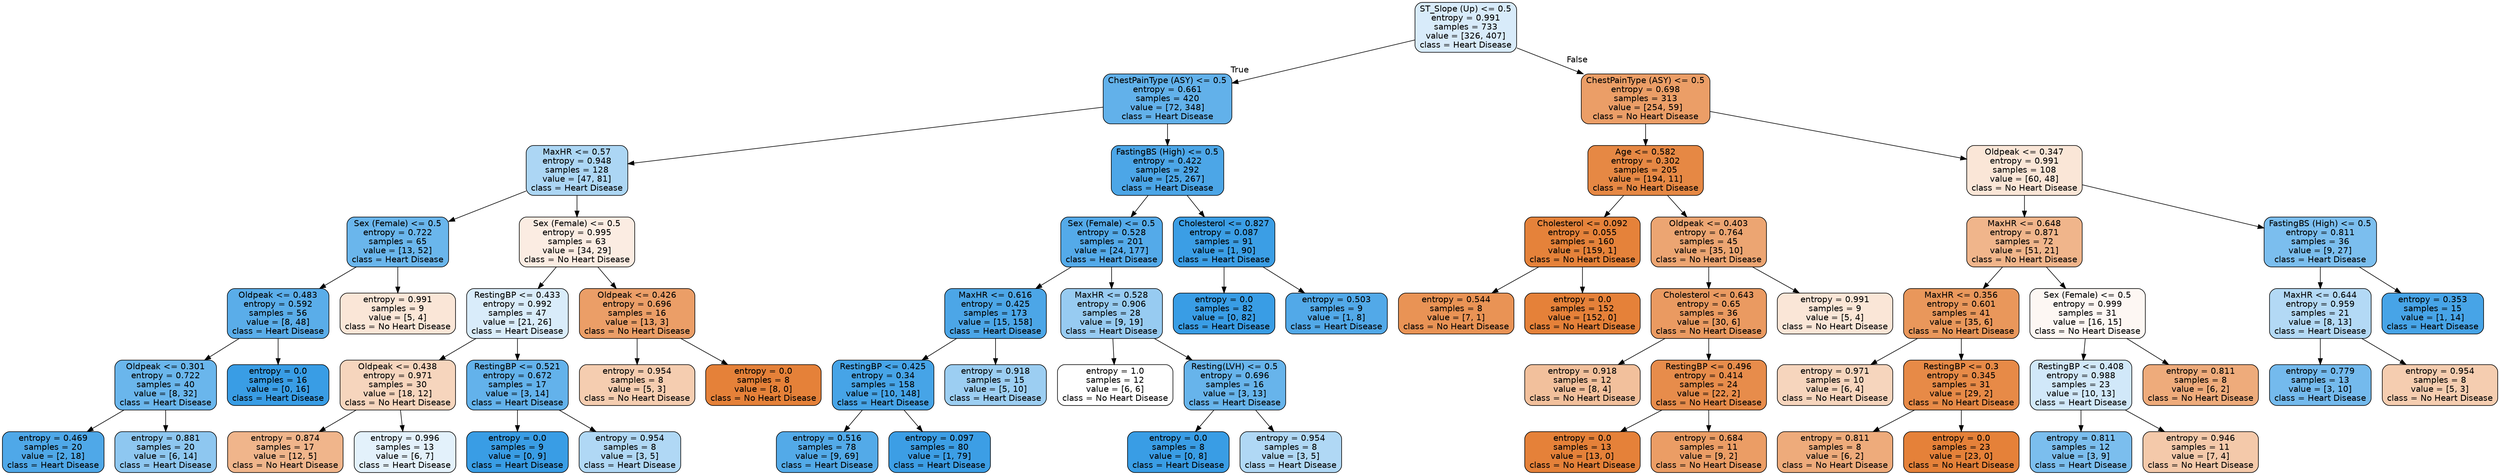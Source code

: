 digraph Tree {
node [shape=box, style="filled, rounded", color="black", fontname="helvetica"] ;
edge [fontname="helvetica"] ;
0 [label="ST_Slope (Up) <= 0.5\nentropy = 0.991\nsamples = 733\nvalue = [326, 407]\nclass = Heart Disease", fillcolor="#d8ebfa"] ;
1 [label="ChestPainType (ASY) <= 0.5\nentropy = 0.661\nsamples = 420\nvalue = [72, 348]\nclass = Heart Disease", fillcolor="#62b1ea"] ;
0 -> 1 [labeldistance=2.5, labelangle=45, headlabel="True"] ;
2 [label="MaxHR <= 0.57\nentropy = 0.948\nsamples = 128\nvalue = [47, 81]\nclass = Heart Disease", fillcolor="#acd6f4"] ;
1 -> 2 ;
3 [label="Sex (Female) <= 0.5\nentropy = 0.722\nsamples = 65\nvalue = [13, 52]\nclass = Heart Disease", fillcolor="#6ab6ec"] ;
2 -> 3 ;
4 [label="Oldpeak <= 0.483\nentropy = 0.592\nsamples = 56\nvalue = [8, 48]\nclass = Heart Disease", fillcolor="#5aade9"] ;
3 -> 4 ;
5 [label="Oldpeak <= 0.301\nentropy = 0.722\nsamples = 40\nvalue = [8, 32]\nclass = Heart Disease", fillcolor="#6ab6ec"] ;
4 -> 5 ;
6 [label="entropy = 0.469\nsamples = 20\nvalue = [2, 18]\nclass = Heart Disease", fillcolor="#4fa8e8"] ;
5 -> 6 ;
7 [label="entropy = 0.881\nsamples = 20\nvalue = [6, 14]\nclass = Heart Disease", fillcolor="#8ec7f0"] ;
5 -> 7 ;
8 [label="entropy = 0.0\nsamples = 16\nvalue = [0, 16]\nclass = Heart Disease", fillcolor="#399de5"] ;
4 -> 8 ;
9 [label="entropy = 0.991\nsamples = 9\nvalue = [5, 4]\nclass = No Heart Disease", fillcolor="#fae6d7"] ;
3 -> 9 ;
10 [label="Sex (Female) <= 0.5\nentropy = 0.995\nsamples = 63\nvalue = [34, 29]\nclass = No Heart Disease", fillcolor="#fbece2"] ;
2 -> 10 ;
11 [label="RestingBP <= 0.433\nentropy = 0.992\nsamples = 47\nvalue = [21, 26]\nclass = Heart Disease", fillcolor="#d9ecfa"] ;
10 -> 11 ;
12 [label="Oldpeak <= 0.438\nentropy = 0.971\nsamples = 30\nvalue = [18, 12]\nclass = No Heart Disease", fillcolor="#f6d5bd"] ;
11 -> 12 ;
13 [label="entropy = 0.874\nsamples = 17\nvalue = [12, 5]\nclass = No Heart Disease", fillcolor="#f0b58b"] ;
12 -> 13 ;
14 [label="entropy = 0.996\nsamples = 13\nvalue = [6, 7]\nclass = Heart Disease", fillcolor="#e3f1fb"] ;
12 -> 14 ;
15 [label="RestingBP <= 0.521\nentropy = 0.672\nsamples = 17\nvalue = [3, 14]\nclass = Heart Disease", fillcolor="#63b2eb"] ;
11 -> 15 ;
16 [label="entropy = 0.0\nsamples = 9\nvalue = [0, 9]\nclass = Heart Disease", fillcolor="#399de5"] ;
15 -> 16 ;
17 [label="entropy = 0.954\nsamples = 8\nvalue = [3, 5]\nclass = Heart Disease", fillcolor="#b0d8f5"] ;
15 -> 17 ;
18 [label="Oldpeak <= 0.426\nentropy = 0.696\nsamples = 16\nvalue = [13, 3]\nclass = No Heart Disease", fillcolor="#eb9e67"] ;
10 -> 18 ;
19 [label="entropy = 0.954\nsamples = 8\nvalue = [5, 3]\nclass = No Heart Disease", fillcolor="#f5cdb0"] ;
18 -> 19 ;
20 [label="entropy = 0.0\nsamples = 8\nvalue = [8, 0]\nclass = No Heart Disease", fillcolor="#e58139"] ;
18 -> 20 ;
21 [label="FastingBS (High) <= 0.5\nentropy = 0.422\nsamples = 292\nvalue = [25, 267]\nclass = Heart Disease", fillcolor="#4ca6e7"] ;
1 -> 21 ;
22 [label="Sex (Female) <= 0.5\nentropy = 0.528\nsamples = 201\nvalue = [24, 177]\nclass = Heart Disease", fillcolor="#54aae9"] ;
21 -> 22 ;
23 [label="MaxHR <= 0.616\nentropy = 0.425\nsamples = 173\nvalue = [15, 158]\nclass = Heart Disease", fillcolor="#4ca6e7"] ;
22 -> 23 ;
24 [label="RestingBP <= 0.425\nentropy = 0.34\nsamples = 158\nvalue = [10, 148]\nclass = Heart Disease", fillcolor="#46a4e7"] ;
23 -> 24 ;
25 [label="entropy = 0.516\nsamples = 78\nvalue = [9, 69]\nclass = Heart Disease", fillcolor="#53aae8"] ;
24 -> 25 ;
26 [label="entropy = 0.097\nsamples = 80\nvalue = [1, 79]\nclass = Heart Disease", fillcolor="#3c9ee5"] ;
24 -> 26 ;
27 [label="entropy = 0.918\nsamples = 15\nvalue = [5, 10]\nclass = Heart Disease", fillcolor="#9ccef2"] ;
23 -> 27 ;
28 [label="MaxHR <= 0.528\nentropy = 0.906\nsamples = 28\nvalue = [9, 19]\nclass = Heart Disease", fillcolor="#97cbf1"] ;
22 -> 28 ;
29 [label="entropy = 1.0\nsamples = 12\nvalue = [6, 6]\nclass = No Heart Disease", fillcolor="#ffffff"] ;
28 -> 29 ;
30 [label="Resting(LVH) <= 0.5\nentropy = 0.696\nsamples = 16\nvalue = [3, 13]\nclass = Heart Disease", fillcolor="#67b4eb"] ;
28 -> 30 ;
31 [label="entropy = 0.0\nsamples = 8\nvalue = [0, 8]\nclass = Heart Disease", fillcolor="#399de5"] ;
30 -> 31 ;
32 [label="entropy = 0.954\nsamples = 8\nvalue = [3, 5]\nclass = Heart Disease", fillcolor="#b0d8f5"] ;
30 -> 32 ;
33 [label="Cholesterol <= 0.827\nentropy = 0.087\nsamples = 91\nvalue = [1, 90]\nclass = Heart Disease", fillcolor="#3b9ee5"] ;
21 -> 33 ;
34 [label="entropy = 0.0\nsamples = 82\nvalue = [0, 82]\nclass = Heart Disease", fillcolor="#399de5"] ;
33 -> 34 ;
35 [label="entropy = 0.503\nsamples = 9\nvalue = [1, 8]\nclass = Heart Disease", fillcolor="#52a9e8"] ;
33 -> 35 ;
36 [label="ChestPainType (ASY) <= 0.5\nentropy = 0.698\nsamples = 313\nvalue = [254, 59]\nclass = No Heart Disease", fillcolor="#eb9e67"] ;
0 -> 36 [labeldistance=2.5, labelangle=-45, headlabel="False"] ;
37 [label="Age <= 0.582\nentropy = 0.302\nsamples = 205\nvalue = [194, 11]\nclass = No Heart Disease", fillcolor="#e68844"] ;
36 -> 37 ;
38 [label="Cholesterol <= 0.092\nentropy = 0.055\nsamples = 160\nvalue = [159, 1]\nclass = No Heart Disease", fillcolor="#e5823a"] ;
37 -> 38 ;
39 [label="entropy = 0.544\nsamples = 8\nvalue = [7, 1]\nclass = No Heart Disease", fillcolor="#e99355"] ;
38 -> 39 ;
40 [label="entropy = 0.0\nsamples = 152\nvalue = [152, 0]\nclass = No Heart Disease", fillcolor="#e58139"] ;
38 -> 40 ;
41 [label="Oldpeak <= 0.403\nentropy = 0.764\nsamples = 45\nvalue = [35, 10]\nclass = No Heart Disease", fillcolor="#eca572"] ;
37 -> 41 ;
42 [label="Cholesterol <= 0.643\nentropy = 0.65\nsamples = 36\nvalue = [30, 6]\nclass = No Heart Disease", fillcolor="#ea9a61"] ;
41 -> 42 ;
43 [label="entropy = 0.918\nsamples = 12\nvalue = [8, 4]\nclass = No Heart Disease", fillcolor="#f2c09c"] ;
42 -> 43 ;
44 [label="RestingBP <= 0.496\nentropy = 0.414\nsamples = 24\nvalue = [22, 2]\nclass = No Heart Disease", fillcolor="#e78c4b"] ;
42 -> 44 ;
45 [label="entropy = 0.0\nsamples = 13\nvalue = [13, 0]\nclass = No Heart Disease", fillcolor="#e58139"] ;
44 -> 45 ;
46 [label="entropy = 0.684\nsamples = 11\nvalue = [9, 2]\nclass = No Heart Disease", fillcolor="#eb9d65"] ;
44 -> 46 ;
47 [label="entropy = 0.991\nsamples = 9\nvalue = [5, 4]\nclass = No Heart Disease", fillcolor="#fae6d7"] ;
41 -> 47 ;
48 [label="Oldpeak <= 0.347\nentropy = 0.991\nsamples = 108\nvalue = [60, 48]\nclass = No Heart Disease", fillcolor="#fae6d7"] ;
36 -> 48 ;
49 [label="MaxHR <= 0.648\nentropy = 0.871\nsamples = 72\nvalue = [51, 21]\nclass = No Heart Disease", fillcolor="#f0b58b"] ;
48 -> 49 ;
50 [label="MaxHR <= 0.356\nentropy = 0.601\nsamples = 41\nvalue = [35, 6]\nclass = No Heart Disease", fillcolor="#e9975b"] ;
49 -> 50 ;
51 [label="entropy = 0.971\nsamples = 10\nvalue = [6, 4]\nclass = No Heart Disease", fillcolor="#f6d5bd"] ;
50 -> 51 ;
52 [label="RestingBP <= 0.3\nentropy = 0.345\nsamples = 31\nvalue = [29, 2]\nclass = No Heart Disease", fillcolor="#e78a47"] ;
50 -> 52 ;
53 [label="entropy = 0.811\nsamples = 8\nvalue = [6, 2]\nclass = No Heart Disease", fillcolor="#eeab7b"] ;
52 -> 53 ;
54 [label="entropy = 0.0\nsamples = 23\nvalue = [23, 0]\nclass = No Heart Disease", fillcolor="#e58139"] ;
52 -> 54 ;
55 [label="Sex (Female) <= 0.5\nentropy = 0.999\nsamples = 31\nvalue = [16, 15]\nclass = No Heart Disease", fillcolor="#fdf7f3"] ;
49 -> 55 ;
56 [label="RestingBP <= 0.408\nentropy = 0.988\nsamples = 23\nvalue = [10, 13]\nclass = Heart Disease", fillcolor="#d1e8f9"] ;
55 -> 56 ;
57 [label="entropy = 0.811\nsamples = 12\nvalue = [3, 9]\nclass = Heart Disease", fillcolor="#7bbeee"] ;
56 -> 57 ;
58 [label="entropy = 0.946\nsamples = 11\nvalue = [7, 4]\nclass = No Heart Disease", fillcolor="#f4c9aa"] ;
56 -> 58 ;
59 [label="entropy = 0.811\nsamples = 8\nvalue = [6, 2]\nclass = No Heart Disease", fillcolor="#eeab7b"] ;
55 -> 59 ;
60 [label="FastingBS (High) <= 0.5\nentropy = 0.811\nsamples = 36\nvalue = [9, 27]\nclass = Heart Disease", fillcolor="#7bbeee"] ;
48 -> 60 ;
61 [label="MaxHR <= 0.644\nentropy = 0.959\nsamples = 21\nvalue = [8, 13]\nclass = Heart Disease", fillcolor="#b3d9f5"] ;
60 -> 61 ;
62 [label="entropy = 0.779\nsamples = 13\nvalue = [3, 10]\nclass = Heart Disease", fillcolor="#74baed"] ;
61 -> 62 ;
63 [label="entropy = 0.954\nsamples = 8\nvalue = [5, 3]\nclass = No Heart Disease", fillcolor="#f5cdb0"] ;
61 -> 63 ;
64 [label="entropy = 0.353\nsamples = 15\nvalue = [1, 14]\nclass = Heart Disease", fillcolor="#47a4e7"] ;
60 -> 64 ;
}